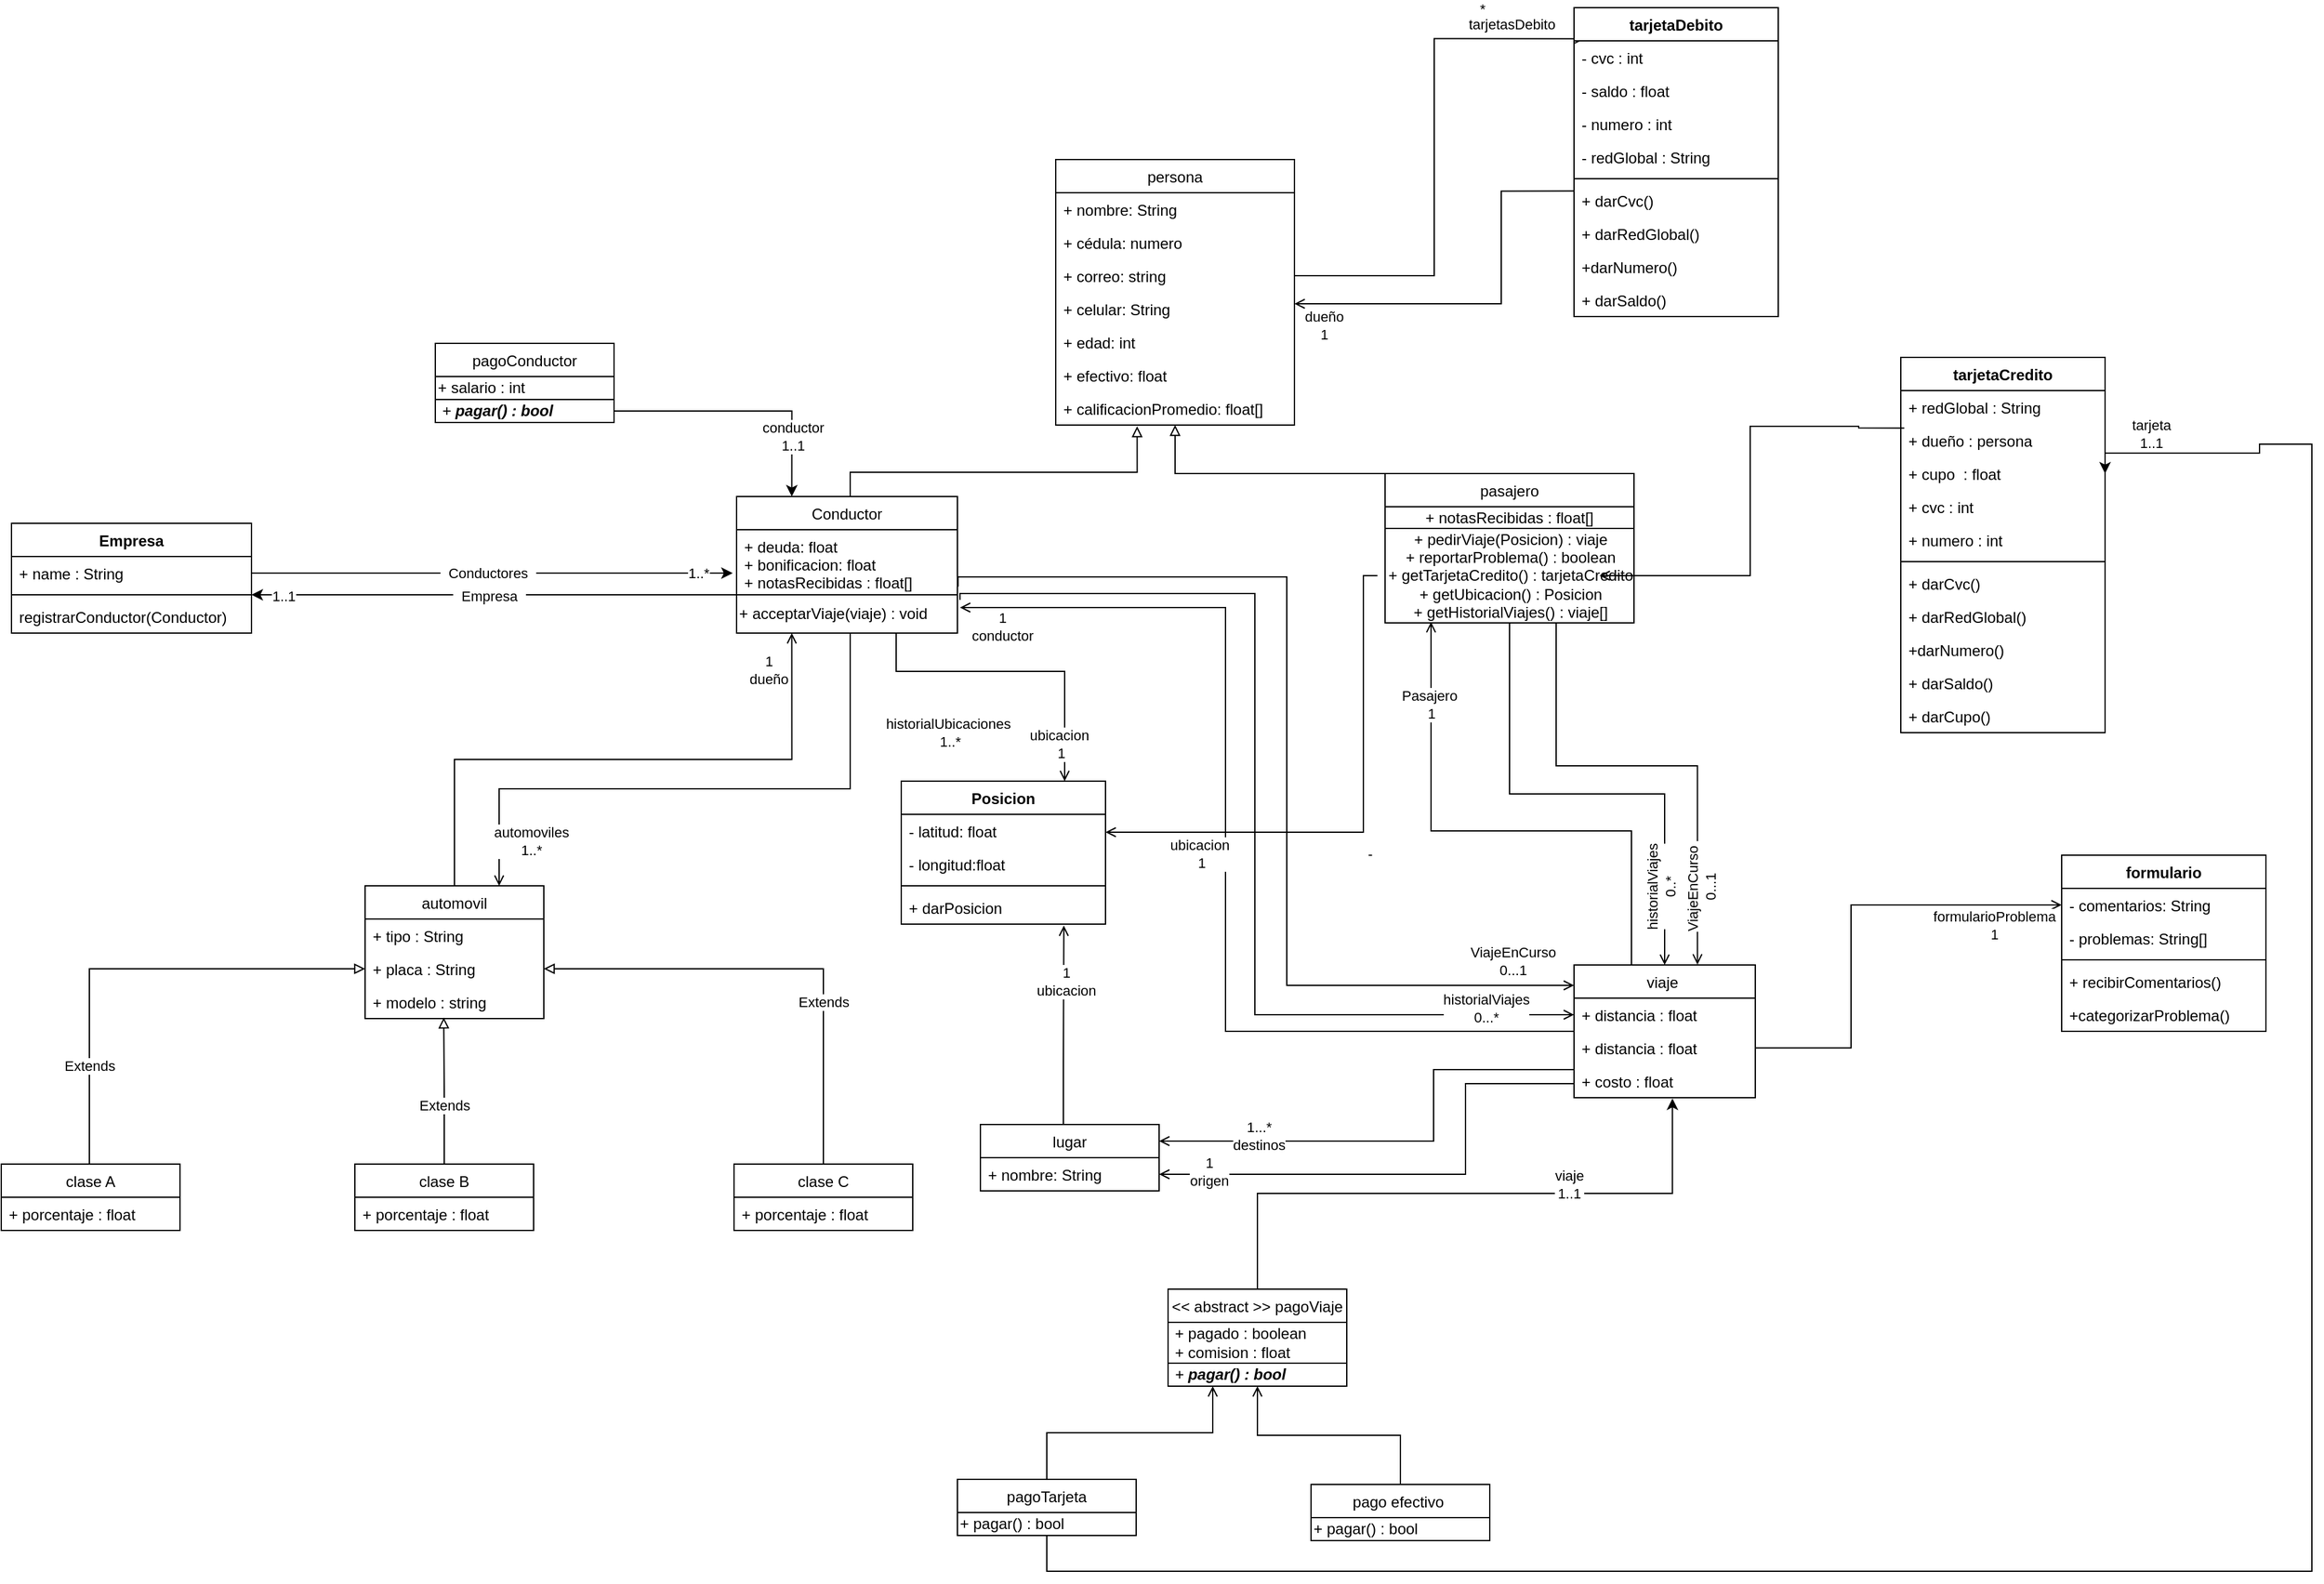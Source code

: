 <mxfile version="16.6.1" type="github">
  <diagram id="6SjnHrmw7U_hnrUAdcLT" name="Page-1">
    <mxGraphModel dx="1632" dy="857" grid="0" gridSize="10" guides="1" tooltips="1" connect="1" arrows="1" fold="1" page="0" pageScale="1" pageWidth="827" pageHeight="1169" math="0" shadow="0">
      <root>
        <mxCell id="0" />
        <mxCell id="1" parent="0" />
        <mxCell id="GQpwaOu7h-6CQK4Oy5rI-45" style="edgeStyle=orthogonalEdgeStyle;rounded=0;orthogonalLoop=1;jettySize=auto;html=1;endArrow=open;endFill=0;" parent="1" source="xFhhPgqsHEsZ-JBTRw54-7" edge="1">
          <mxGeometry relative="1" as="geometry">
            <mxPoint x="40" y="465" as="targetPoint" />
            <Array as="points">
              <mxPoint x="248" y="797" />
              <mxPoint x="248" y="465" />
              <mxPoint x="40" y="465" />
            </Array>
          </mxGeometry>
        </mxCell>
        <mxCell id="GQpwaOu7h-6CQK4Oy5rI-46" value="1&lt;br&gt;conductor&lt;br&gt;" style="edgeLabel;html=1;align=center;verticalAlign=middle;resizable=0;points=[];" parent="GQpwaOu7h-6CQK4Oy5rI-45" vertex="1" connectable="0">
          <mxGeometry x="0.955" y="-1" relative="1" as="geometry">
            <mxPoint x="14" y="16" as="offset" />
          </mxGeometry>
        </mxCell>
        <mxCell id="GQpwaOu7h-6CQK4Oy5rI-48" style="edgeStyle=orthogonalEdgeStyle;rounded=0;orthogonalLoop=1;jettySize=auto;html=1;endArrow=open;endFill=0;entryX=0.186;entryY=0.991;entryDx=0;entryDy=0;entryPerimeter=0;" parent="1" source="xFhhPgqsHEsZ-JBTRw54-7" target="p-8QRYcvky3vpSZ8gG1q-3" edge="1">
          <mxGeometry relative="1" as="geometry">
            <Array as="points">
              <mxPoint x="566" y="640" />
              <mxPoint x="409" y="640" />
              <mxPoint x="409" y="476" />
            </Array>
            <mxPoint x="411" y="470" as="targetPoint" />
          </mxGeometry>
        </mxCell>
        <mxCell id="GQpwaOu7h-6CQK4Oy5rI-53" value="Pasajero&amp;nbsp;&lt;br&gt;1" style="edgeLabel;html=1;align=center;verticalAlign=middle;resizable=0;points=[];" parent="GQpwaOu7h-6CQK4Oy5rI-48" vertex="1" connectable="0">
          <mxGeometry x="0.84" y="2" relative="1" as="geometry">
            <mxPoint x="2" y="31" as="offset" />
          </mxGeometry>
        </mxCell>
        <mxCell id="xFhhPgqsHEsZ-JBTRw54-7" value="viaje " style="swimlane;fontStyle=0;childLayout=stackLayout;horizontal=1;startSize=26;fillColor=none;horizontalStack=0;resizeParent=1;resizeParentMax=0;resizeLast=0;collapsible=1;marginBottom=0;" parent="1" vertex="1">
          <mxGeometry x="521" y="745" width="142" height="104" as="geometry" />
        </mxCell>
        <mxCell id="GQpwaOu7h-6CQK4Oy5rI-38" value="+ distancia : float" style="text;strokeColor=none;fillColor=none;align=left;verticalAlign=top;spacingLeft=4;spacingRight=4;overflow=hidden;rotatable=0;points=[[0,0.5],[1,0.5]];portConstraint=eastwest;" parent="xFhhPgqsHEsZ-JBTRw54-7" vertex="1">
          <mxGeometry y="26" width="142" height="26" as="geometry" />
        </mxCell>
        <mxCell id="xFhhPgqsHEsZ-JBTRw54-9" value="+ distancia : float" style="text;strokeColor=none;fillColor=none;align=left;verticalAlign=top;spacingLeft=4;spacingRight=4;overflow=hidden;rotatable=0;points=[[0,0.5],[1,0.5]];portConstraint=eastwest;" parent="xFhhPgqsHEsZ-JBTRw54-7" vertex="1">
          <mxGeometry y="52" width="142" height="26" as="geometry" />
        </mxCell>
        <mxCell id="xFhhPgqsHEsZ-JBTRw54-8" value="+ costo : float&#xa;" style="text;strokeColor=none;fillColor=none;align=left;verticalAlign=top;spacingLeft=4;spacingRight=4;overflow=hidden;rotatable=0;points=[[0,0.5],[1,0.5]];portConstraint=eastwest;" parent="xFhhPgqsHEsZ-JBTRw54-7" vertex="1">
          <mxGeometry y="78" width="142" height="26" as="geometry" />
        </mxCell>
        <mxCell id="NSK0_wLwRa2PUr08ak1v-1" value="persona" style="swimlane;fontStyle=0;childLayout=stackLayout;horizontal=1;startSize=26;fillColor=none;horizontalStack=0;resizeParent=1;resizeParentMax=0;resizeLast=0;collapsible=1;marginBottom=0;" parent="1" vertex="1">
          <mxGeometry x="115" y="114" width="187" height="208" as="geometry">
            <mxRectangle x="44" y="116" width="77" height="26" as="alternateBounds" />
          </mxGeometry>
        </mxCell>
        <mxCell id="NSK0_wLwRa2PUr08ak1v-2" value="+ nombre: String" style="text;strokeColor=none;fillColor=none;align=left;verticalAlign=top;spacingLeft=4;spacingRight=4;overflow=hidden;rotatable=0;points=[[0,0.5],[1,0.5]];portConstraint=eastwest;" parent="NSK0_wLwRa2PUr08ak1v-1" vertex="1">
          <mxGeometry y="26" width="187" height="26" as="geometry" />
        </mxCell>
        <mxCell id="NSK0_wLwRa2PUr08ak1v-3" value="+ cédula: numero" style="text;strokeColor=none;fillColor=none;align=left;verticalAlign=top;spacingLeft=4;spacingRight=4;overflow=hidden;rotatable=0;points=[[0,0.5],[1,0.5]];portConstraint=eastwest;" parent="NSK0_wLwRa2PUr08ak1v-1" vertex="1">
          <mxGeometry y="52" width="187" height="26" as="geometry" />
        </mxCell>
        <mxCell id="NSK0_wLwRa2PUr08ak1v-4" value="+ correo: string" style="text;strokeColor=none;fillColor=none;align=left;verticalAlign=top;spacingLeft=4;spacingRight=4;overflow=hidden;rotatable=0;points=[[0,0.5],[1,0.5]];portConstraint=eastwest;" parent="NSK0_wLwRa2PUr08ak1v-1" vertex="1">
          <mxGeometry y="78" width="187" height="26" as="geometry" />
        </mxCell>
        <mxCell id="NSK0_wLwRa2PUr08ak1v-6" value="+ celular: String&#xa;" style="text;strokeColor=none;fillColor=none;align=left;verticalAlign=top;spacingLeft=4;spacingRight=4;overflow=hidden;rotatable=0;points=[[0,0.5],[1,0.5]];portConstraint=eastwest;" parent="NSK0_wLwRa2PUr08ak1v-1" vertex="1">
          <mxGeometry y="104" width="187" height="26" as="geometry" />
        </mxCell>
        <mxCell id="NSK0_wLwRa2PUr08ak1v-8" value="+ edad: int" style="text;strokeColor=none;fillColor=none;align=left;verticalAlign=top;spacingLeft=4;spacingRight=4;overflow=hidden;rotatable=0;points=[[0,0.5],[1,0.5]];portConstraint=eastwest;" parent="NSK0_wLwRa2PUr08ak1v-1" vertex="1">
          <mxGeometry y="130" width="187" height="26" as="geometry" />
        </mxCell>
        <mxCell id="8bKeLV1RBKHs6_vVbSdt-47" value="+ efectivo: float" style="text;strokeColor=none;fillColor=none;align=left;verticalAlign=top;spacingLeft=4;spacingRight=4;overflow=hidden;rotatable=0;points=[[0,0.5],[1,0.5]];portConstraint=eastwest;" parent="NSK0_wLwRa2PUr08ak1v-1" vertex="1">
          <mxGeometry y="156" width="187" height="26" as="geometry" />
        </mxCell>
        <mxCell id="NSK0_wLwRa2PUr08ak1v-7" value="+ calificacionPromedio: float[]" style="text;strokeColor=none;fillColor=none;align=left;verticalAlign=top;spacingLeft=4;spacingRight=4;overflow=hidden;rotatable=0;points=[[0,0.5],[1,0.5]];portConstraint=eastwest;" parent="NSK0_wLwRa2PUr08ak1v-1" vertex="1">
          <mxGeometry y="182" width="187" height="26" as="geometry" />
        </mxCell>
        <mxCell id="8bKeLV1RBKHs6_vVbSdt-36" style="edgeStyle=orthogonalEdgeStyle;rounded=0;orthogonalLoop=1;jettySize=auto;html=1;exitX=0.5;exitY=0;exitDx=0;exitDy=0;endArrow=block;endFill=0;strokeWidth=1;" parent="1" source="xFhhPgqsHEsZ-JBTRw54-11" target="NSK0_wLwRa2PUr08ak1v-7" edge="1">
          <mxGeometry relative="1" as="geometry">
            <Array as="points">
              <mxPoint x="487" y="360" />
              <mxPoint x="209" y="360" />
            </Array>
          </mxGeometry>
        </mxCell>
        <mxCell id="GQpwaOu7h-6CQK4Oy5rI-39" style="edgeStyle=orthogonalEdgeStyle;rounded=0;orthogonalLoop=1;jettySize=auto;html=1;exitX=0.5;exitY=1;exitDx=0;exitDy=0;endArrow=open;endFill=0;" parent="1" source="xFhhPgqsHEsZ-JBTRw54-11" target="xFhhPgqsHEsZ-JBTRw54-7" edge="1">
          <mxGeometry relative="1" as="geometry" />
        </mxCell>
        <mxCell id="GQpwaOu7h-6CQK4Oy5rI-50" value="historialViajes&lt;br&gt;0..*" style="edgeLabel;html=1;align=center;verticalAlign=middle;resizable=0;points=[];rotation=-90;" parent="GQpwaOu7h-6CQK4Oy5rI-39" vertex="1" connectable="0">
          <mxGeometry x="0.763" y="3" relative="1" as="geometry">
            <mxPoint x="-6" y="-15" as="offset" />
          </mxGeometry>
        </mxCell>
        <mxCell id="GQpwaOu7h-6CQK4Oy5rI-47" style="edgeStyle=orthogonalEdgeStyle;rounded=0;orthogonalLoop=1;jettySize=auto;html=1;entryX=0.681;entryY=-0.003;entryDx=0;entryDy=0;entryPerimeter=0;endArrow=open;endFill=0;" parent="1" source="xFhhPgqsHEsZ-JBTRw54-11" target="xFhhPgqsHEsZ-JBTRw54-7" edge="1">
          <mxGeometry relative="1" as="geometry">
            <Array as="points">
              <mxPoint x="507" y="589" />
              <mxPoint x="618" y="589" />
            </Array>
          </mxGeometry>
        </mxCell>
        <mxCell id="GQpwaOu7h-6CQK4Oy5rI-51" value="ViajeEnCurso&amp;nbsp;&lt;br&gt;0...1&lt;br&gt;" style="edgeLabel;html=1;align=center;verticalAlign=middle;resizable=0;points=[];rotation=-90;" parent="GQpwaOu7h-6CQK4Oy5rI-47" vertex="1" connectable="0">
          <mxGeometry x="0.718" y="1" relative="1" as="geometry">
            <mxPoint x="2" y="-7" as="offset" />
          </mxGeometry>
        </mxCell>
        <mxCell id="GQpwaOu7h-6CQK4Oy5rI-65" value="-" style="edgeStyle=orthogonalEdgeStyle;rounded=0;orthogonalLoop=1;jettySize=auto;html=1;endArrow=open;endFill=0;exitX=0;exitY=0.5;exitDx=0;exitDy=0;" parent="1" edge="1" target="yRJhLz_1n7eGuecbgBKT-6">
          <mxGeometry x="0.024" y="18" relative="1" as="geometry">
            <mxPoint x="367" y="440" as="sourcePoint" />
            <mxPoint x="156" y="641.0" as="targetPoint" />
            <Array as="points">
              <mxPoint x="356" y="440" />
              <mxPoint x="356" y="641" />
            </Array>
            <mxPoint x="5" y="-1" as="offset" />
          </mxGeometry>
        </mxCell>
        <mxCell id="GQpwaOu7h-6CQK4Oy5rI-66" value="ubicacion&amp;nbsp;&lt;br&gt;1" style="edgeLabel;html=1;align=center;verticalAlign=middle;resizable=0;points=[];" parent="GQpwaOu7h-6CQK4Oy5rI-65" vertex="1" connectable="0">
          <mxGeometry x="0.863" y="1" relative="1" as="geometry">
            <mxPoint x="46" y="16" as="offset" />
          </mxGeometry>
        </mxCell>
        <mxCell id="xFhhPgqsHEsZ-JBTRw54-11" value="pasajero" style="swimlane;fontStyle=0;childLayout=stackLayout;horizontal=1;startSize=26;fillColor=none;horizontalStack=0;resizeParent=1;resizeParentMax=0;resizeLast=0;collapsible=1;marginBottom=0;" parent="1" vertex="1">
          <mxGeometry x="373" y="360" width="195" height="117" as="geometry" />
        </mxCell>
        <mxCell id="p-8QRYcvky3vpSZ8gG1q-4" value="+ notasRecibidas : float[]" style="text;html=1;strokeColor=default;fillColor=none;align=center;verticalAlign=middle;whiteSpace=wrap;rounded=0;" vertex="1" parent="xFhhPgqsHEsZ-JBTRw54-11">
          <mxGeometry y="26" width="195" height="17" as="geometry" />
        </mxCell>
        <mxCell id="p-8QRYcvky3vpSZ8gG1q-3" value="+ pedirViaje(Posicion) : viaje&lt;br&gt;&lt;span style=&quot;font-family: &amp;#34;helvetica&amp;#34; ; font-size: 12px ; font-style: normal ; font-weight: 400&quot;&gt;+ reportarProblema() : boolean&lt;br&gt;+ getTarjetaCredito() : tarjetaCredito&lt;br&gt;+ getUbicacion() : Posicion&lt;br&gt;+ getHistorialViajes() : viaje[]&lt;br&gt;&lt;/span&gt;" style="text;html=1;align=center;verticalAlign=middle;resizable=0;points=[];autosize=1;strokeColor=none;fillColor=none;" vertex="1" parent="xFhhPgqsHEsZ-JBTRw54-11">
          <mxGeometry y="43" width="195" height="74" as="geometry" />
        </mxCell>
        <mxCell id="8bKeLV1RBKHs6_vVbSdt-26" style="edgeStyle=orthogonalEdgeStyle;rounded=0;orthogonalLoop=1;jettySize=auto;html=1;endArrow=open;endFill=0;" parent="1" edge="1">
          <mxGeometry relative="1" as="geometry">
            <mxPoint x="541" y="440" as="targetPoint" />
            <Array as="points">
              <mxPoint x="744" y="324" />
              <mxPoint x="744" y="323" />
              <mxPoint x="659" y="323" />
              <mxPoint x="659" y="440" />
            </Array>
            <mxPoint x="779.72" y="324.328" as="sourcePoint" />
          </mxGeometry>
        </mxCell>
        <mxCell id="8bKeLV1RBKHs6_vVbSdt-35" style="edgeStyle=orthogonalEdgeStyle;rounded=0;orthogonalLoop=1;jettySize=auto;html=1;exitX=0.5;exitY=0;exitDx=0;exitDy=0;entryX=0.341;entryY=1.038;entryDx=0;entryDy=0;entryPerimeter=0;endArrow=block;endFill=0;strokeWidth=1;" parent="1" source="NSK0_wLwRa2PUr08ak1v-19" target="NSK0_wLwRa2PUr08ak1v-7" edge="1">
          <mxGeometry relative="1" as="geometry">
            <Array as="points">
              <mxPoint x="-46" y="359" />
              <mxPoint x="179" y="359" />
            </Array>
          </mxGeometry>
        </mxCell>
        <mxCell id="GQpwaOu7h-6CQK4Oy5rI-42" style="edgeStyle=orthogonalEdgeStyle;rounded=0;orthogonalLoop=1;jettySize=auto;html=1;endArrow=open;endFill=0;exitX=1.003;exitY=0.875;exitDx=0;exitDy=0;exitPerimeter=0;" parent="1" source="k5XxRQNL9i_wTMCsPTD--12" target="xFhhPgqsHEsZ-JBTRw54-7" edge="1">
          <mxGeometry relative="1" as="geometry">
            <mxPoint x="27" y="441.38" as="sourcePoint" />
            <mxPoint x="506.012" y="760.996" as="targetPoint" />
            <Array as="points">
              <mxPoint x="296" y="441" />
              <mxPoint x="296" y="761" />
            </Array>
          </mxGeometry>
        </mxCell>
        <mxCell id="GQpwaOu7h-6CQK4Oy5rI-43" value="ViajeEnCurso&lt;br&gt;0...1" style="edgeLabel;html=1;align=center;verticalAlign=middle;resizable=0;points=[];" parent="GQpwaOu7h-6CQK4Oy5rI-42" vertex="1" connectable="0">
          <mxGeometry x="0.799" y="3" relative="1" as="geometry">
            <mxPoint x="33" y="-16" as="offset" />
          </mxGeometry>
        </mxCell>
        <mxCell id="GQpwaOu7h-6CQK4Oy5rI-55" style="edgeStyle=orthogonalEdgeStyle;rounded=0;orthogonalLoop=1;jettySize=auto;html=1;entryX=0.75;entryY=0;entryDx=0;entryDy=0;endArrow=open;endFill=0;" parent="1" source="NSK0_wLwRa2PUr08ak1v-19" target="8bKeLV1RBKHs6_vVbSdt-11" edge="1">
          <mxGeometry relative="1" as="geometry">
            <Array as="points">
              <mxPoint x="-46" y="607" />
              <mxPoint x="-321" y="607" />
            </Array>
          </mxGeometry>
        </mxCell>
        <mxCell id="GQpwaOu7h-6CQK4Oy5rI-56" value="automoviles&lt;br&gt;1..*" style="edgeLabel;html=1;align=center;verticalAlign=middle;resizable=0;points=[];" parent="GQpwaOu7h-6CQK4Oy5rI-55" vertex="1" connectable="0">
          <mxGeometry x="0.805" y="2" relative="1" as="geometry">
            <mxPoint x="23" y="11" as="offset" />
          </mxGeometry>
        </mxCell>
        <mxCell id="GQpwaOu7h-6CQK4Oy5rI-61" style="edgeStyle=orthogonalEdgeStyle;rounded=0;orthogonalLoop=1;jettySize=auto;html=1;endArrow=open;endFill=0;" parent="1" source="NSK0_wLwRa2PUr08ak1v-19" target="yRJhLz_1n7eGuecbgBKT-5" edge="1">
          <mxGeometry relative="1" as="geometry">
            <Array as="points">
              <mxPoint x="-10" y="515" />
              <mxPoint x="122" y="515" />
            </Array>
            <mxPoint x="122" y="599" as="targetPoint" />
          </mxGeometry>
        </mxCell>
        <mxCell id="GQpwaOu7h-6CQK4Oy5rI-62" value="ubicacion&amp;nbsp;&lt;br&gt;1" style="edgeLabel;html=1;align=center;verticalAlign=middle;resizable=0;points=[];" parent="GQpwaOu7h-6CQK4Oy5rI-61" vertex="1" connectable="0">
          <mxGeometry x="0.85" relative="1" as="geometry">
            <mxPoint x="-3" y="-11" as="offset" />
          </mxGeometry>
        </mxCell>
        <mxCell id="NSK0_wLwRa2PUr08ak1v-19" value="Conductor" style="swimlane;fontStyle=0;childLayout=stackLayout;horizontal=1;startSize=26;fillColor=none;horizontalStack=0;resizeParent=1;resizeParentMax=0;resizeLast=0;collapsible=1;marginBottom=0;" parent="1" vertex="1">
          <mxGeometry x="-135" y="378" width="173" height="107" as="geometry" />
        </mxCell>
        <mxCell id="k5XxRQNL9i_wTMCsPTD--12" value="+ deuda: float&#xa;+ bonificacion: float&#xa;+ notasRecibidas : float[]" style="text;strokeColor=none;fillColor=none;align=left;verticalAlign=top;spacingLeft=4;spacingRight=4;overflow=hidden;rotatable=0;points=[[0,0.5],[1,0.5]];portConstraint=eastwest;" parent="NSK0_wLwRa2PUr08ak1v-19" vertex="1">
          <mxGeometry y="26" width="173" height="51" as="geometry" />
        </mxCell>
        <mxCell id="p-8QRYcvky3vpSZ8gG1q-1" value="+ acceptarViaje(viaje) : void&lt;br&gt;" style="text;html=1;strokeColor=default;fillColor=none;align=left;verticalAlign=middle;whiteSpace=wrap;rounded=0;" vertex="1" parent="NSK0_wLwRa2PUr08ak1v-19">
          <mxGeometry y="77" width="173" height="30" as="geometry" />
        </mxCell>
        <mxCell id="GQpwaOu7h-6CQK4Oy5rI-63" style="edgeStyle=orthogonalEdgeStyle;rounded=0;orthogonalLoop=1;jettySize=auto;html=1;endArrow=open;endFill=0;entryX=0.796;entryY=1.044;entryDx=0;entryDy=0;entryPerimeter=0;" parent="1" source="_v_6MPIKIYaDayUwwzO5-1" target="yRJhLz_1n7eGuecbgBKT-8" edge="1">
          <mxGeometry relative="1" as="geometry">
            <Array as="points">
              <mxPoint x="121" y="822" />
              <mxPoint x="121" y="822" />
            </Array>
            <mxPoint x="136" y="760" as="targetPoint" />
          </mxGeometry>
        </mxCell>
        <mxCell id="GQpwaOu7h-6CQK4Oy5rI-64" value="1&lt;br&gt;ubicacion" style="edgeLabel;html=1;align=center;verticalAlign=middle;resizable=0;points=[];" parent="GQpwaOu7h-6CQK4Oy5rI-63" vertex="1" connectable="0">
          <mxGeometry x="0.81" y="2" relative="1" as="geometry">
            <mxPoint x="3" y="29" as="offset" />
          </mxGeometry>
        </mxCell>
        <mxCell id="_v_6MPIKIYaDayUwwzO5-1" value="lugar" style="swimlane;fontStyle=0;childLayout=stackLayout;horizontal=1;startSize=26;fillColor=none;horizontalStack=0;resizeParent=1;resizeParentMax=0;resizeLast=0;collapsible=1;marginBottom=0;" parent="1" vertex="1">
          <mxGeometry x="56" y="870" width="140" height="52" as="geometry" />
        </mxCell>
        <mxCell id="_v_6MPIKIYaDayUwwzO5-4" value="+ nombre: String" style="text;strokeColor=none;fillColor=none;align=left;verticalAlign=top;spacingLeft=4;spacingRight=4;overflow=hidden;rotatable=0;points=[[0,0.5],[1,0.5]];portConstraint=eastwest;" parent="_v_6MPIKIYaDayUwwzO5-1" vertex="1">
          <mxGeometry y="26" width="140" height="26" as="geometry" />
        </mxCell>
        <mxCell id="mi6PXNNQGqWqxz6OcjHv-20" style="edgeStyle=orthogonalEdgeStyle;rounded=0;orthogonalLoop=1;jettySize=auto;html=1;exitX=0.5;exitY=0;exitDx=0;exitDy=0;entryX=0.543;entryY=1.023;entryDx=0;entryDy=0;entryPerimeter=0;" parent="1" source="_v_6MPIKIYaDayUwwzO5-7" target="xFhhPgqsHEsZ-JBTRw54-8" edge="1">
          <mxGeometry relative="1" as="geometry" />
        </mxCell>
        <mxCell id="_v_6MPIKIYaDayUwwzO5-7" value="&lt;&lt; abstract &gt;&gt; pagoViaje" style="swimlane;fontStyle=0;childLayout=stackLayout;horizontal=1;startSize=26;fillColor=none;horizontalStack=0;resizeParent=1;resizeParentMax=0;resizeLast=0;collapsible=1;marginBottom=0;" parent="1" vertex="1">
          <mxGeometry x="203" y="999" width="140" height="76" as="geometry" />
        </mxCell>
        <mxCell id="mi6PXNNQGqWqxz6OcjHv-22" value="&amp;nbsp;+ pagado : boolean&lt;br&gt;&amp;nbsp;+ comision : float" style="text;html=1;align=left;verticalAlign=middle;resizable=0;points=[];autosize=1;strokeColor=none;fillColor=none;" parent="_v_6MPIKIYaDayUwwzO5-7" vertex="1">
          <mxGeometry y="26" width="140" height="32" as="geometry" />
        </mxCell>
        <mxCell id="mi6PXNNQGqWqxz6OcjHv-26" value="&lt;i&gt;&amp;nbsp;+ &lt;b&gt;&lt;i&gt;pagar() : bool&lt;br&gt;&lt;/i&gt;&lt;/b&gt;&lt;/i&gt;" style="text;html=1;align=left;verticalAlign=middle;resizable=0;points=[];autosize=1;strokeColor=default;fillColor=none;" parent="_v_6MPIKIYaDayUwwzO5-7" vertex="1">
          <mxGeometry y="58" width="140" height="18" as="geometry" />
        </mxCell>
        <mxCell id="8bKeLV1RBKHs6_vVbSdt-38" style="edgeStyle=orthogonalEdgeStyle;rounded=0;orthogonalLoop=1;jettySize=auto;html=1;exitX=0.5;exitY=0;exitDx=0;exitDy=0;entryX=0.25;entryY=1;entryDx=0;entryDy=0;endArrow=open;endFill=0;strokeWidth=1;" parent="1" source="8bKeLV1RBKHs6_vVbSdt-11" target="NSK0_wLwRa2PUr08ak1v-19" edge="1">
          <mxGeometry relative="1" as="geometry" />
        </mxCell>
        <mxCell id="GQpwaOu7h-6CQK4Oy5rI-54" value="1&lt;br&gt;dueño" style="edgeLabel;html=1;align=center;verticalAlign=middle;resizable=0;points=[];" parent="8bKeLV1RBKHs6_vVbSdt-38" vertex="1" connectable="0">
          <mxGeometry x="0.849" y="2" relative="1" as="geometry">
            <mxPoint x="-17" y="-6" as="offset" />
          </mxGeometry>
        </mxCell>
        <mxCell id="8bKeLV1RBKHs6_vVbSdt-11" value="automovil" style="swimlane;fontStyle=0;childLayout=stackLayout;horizontal=1;startSize=26;fillColor=none;horizontalStack=0;resizeParent=1;resizeParentMax=0;resizeLast=0;collapsible=1;marginBottom=0;" parent="1" vertex="1">
          <mxGeometry x="-426" y="683" width="140" height="104" as="geometry" />
        </mxCell>
        <mxCell id="8bKeLV1RBKHs6_vVbSdt-12" value="+ tipo : String" style="text;strokeColor=none;fillColor=none;align=left;verticalAlign=top;spacingLeft=4;spacingRight=4;overflow=hidden;rotatable=0;points=[[0,0.5],[1,0.5]];portConstraint=eastwest;" parent="8bKeLV1RBKHs6_vVbSdt-11" vertex="1">
          <mxGeometry y="26" width="140" height="26" as="geometry" />
        </mxCell>
        <mxCell id="8bKeLV1RBKHs6_vVbSdt-13" value="+ placa : String" style="text;strokeColor=none;fillColor=none;align=left;verticalAlign=top;spacingLeft=4;spacingRight=4;overflow=hidden;rotatable=0;points=[[0,0.5],[1,0.5]];portConstraint=eastwest;" parent="8bKeLV1RBKHs6_vVbSdt-11" vertex="1">
          <mxGeometry y="52" width="140" height="26" as="geometry" />
        </mxCell>
        <mxCell id="8bKeLV1RBKHs6_vVbSdt-14" value="+ modelo : string " style="text;strokeColor=none;fillColor=none;align=left;verticalAlign=top;spacingLeft=4;spacingRight=4;overflow=hidden;rotatable=0;points=[[0,0.5],[1,0.5]];portConstraint=eastwest;" parent="8bKeLV1RBKHs6_vVbSdt-11" vertex="1">
          <mxGeometry y="78" width="140" height="26" as="geometry" />
        </mxCell>
        <mxCell id="8bKeLV1RBKHs6_vVbSdt-32" style="edgeStyle=orthogonalEdgeStyle;rounded=0;orthogonalLoop=1;jettySize=auto;html=1;exitX=0.5;exitY=0;exitDx=0;exitDy=0;entryX=0;entryY=0.5;entryDx=0;entryDy=0;endArrow=block;endFill=0;strokeWidth=1;" parent="1" source="8bKeLV1RBKHs6_vVbSdt-15" target="8bKeLV1RBKHs6_vVbSdt-13" edge="1">
          <mxGeometry relative="1" as="geometry">
            <Array as="points">
              <mxPoint x="-642" y="748" />
            </Array>
          </mxGeometry>
        </mxCell>
        <mxCell id="8bKeLV1RBKHs6_vVbSdt-41" value="Extends" style="edgeLabel;html=1;align=center;verticalAlign=middle;resizable=0;points=[];" parent="8bKeLV1RBKHs6_vVbSdt-32" vertex="1" connectable="0">
          <mxGeometry x="-0.597" y="1" relative="1" as="geometry">
            <mxPoint x="1" y="-4" as="offset" />
          </mxGeometry>
        </mxCell>
        <mxCell id="8bKeLV1RBKHs6_vVbSdt-15" value="clase A" style="swimlane;fontStyle=0;childLayout=stackLayout;horizontal=1;startSize=26;fillColor=none;horizontalStack=0;resizeParent=1;resizeParentMax=0;resizeLast=0;collapsible=1;marginBottom=0;" parent="1" vertex="1">
          <mxGeometry x="-711" y="901" width="140" height="52" as="geometry" />
        </mxCell>
        <mxCell id="8bKeLV1RBKHs6_vVbSdt-33" value="+ porcentaje : float" style="text;strokeColor=none;fillColor=none;align=left;verticalAlign=top;spacingLeft=4;spacingRight=4;overflow=hidden;rotatable=0;points=[[0,0.5],[1,0.5]];portConstraint=eastwest;" parent="8bKeLV1RBKHs6_vVbSdt-15" vertex="1">
          <mxGeometry y="26" width="140" height="26" as="geometry" />
        </mxCell>
        <mxCell id="8bKeLV1RBKHs6_vVbSdt-37" style="edgeStyle=orthogonalEdgeStyle;rounded=0;orthogonalLoop=1;jettySize=auto;html=1;exitX=0.5;exitY=0;exitDx=0;exitDy=0;entryX=0.44;entryY=0.969;entryDx=0;entryDy=0;entryPerimeter=0;endArrow=block;endFill=0;strokeWidth=1;" parent="1" source="8bKeLV1RBKHs6_vVbSdt-17" target="8bKeLV1RBKHs6_vVbSdt-14" edge="1">
          <mxGeometry relative="1" as="geometry" />
        </mxCell>
        <mxCell id="8bKeLV1RBKHs6_vVbSdt-40" value="Extends" style="edgeLabel;html=1;align=center;verticalAlign=middle;resizable=0;points=[];" parent="8bKeLV1RBKHs6_vVbSdt-37" vertex="1" connectable="0">
          <mxGeometry x="-0.199" relative="1" as="geometry">
            <mxPoint as="offset" />
          </mxGeometry>
        </mxCell>
        <mxCell id="8bKeLV1RBKHs6_vVbSdt-17" value="clase B" style="swimlane;fontStyle=0;childLayout=stackLayout;horizontal=1;startSize=26;fillColor=none;horizontalStack=0;resizeParent=1;resizeParentMax=0;resizeLast=0;collapsible=1;marginBottom=0;" parent="1" vertex="1">
          <mxGeometry x="-434" y="901" width="140" height="52" as="geometry" />
        </mxCell>
        <mxCell id="8bKeLV1RBKHs6_vVbSdt-18" value="+ porcentaje : float" style="text;strokeColor=none;fillColor=none;align=left;verticalAlign=top;spacingLeft=4;spacingRight=4;overflow=hidden;rotatable=0;points=[[0,0.5],[1,0.5]];portConstraint=eastwest;" parent="8bKeLV1RBKHs6_vVbSdt-17" vertex="1">
          <mxGeometry y="26" width="140" height="26" as="geometry" />
        </mxCell>
        <mxCell id="8bKeLV1RBKHs6_vVbSdt-31" style="edgeStyle=orthogonalEdgeStyle;rounded=0;orthogonalLoop=1;jettySize=auto;html=1;exitX=0.5;exitY=0;exitDx=0;exitDy=0;entryX=1;entryY=0.5;entryDx=0;entryDy=0;endArrow=block;endFill=0;strokeWidth=1;" parent="1" source="8bKeLV1RBKHs6_vVbSdt-19" target="8bKeLV1RBKHs6_vVbSdt-13" edge="1">
          <mxGeometry relative="1" as="geometry" />
        </mxCell>
        <mxCell id="8bKeLV1RBKHs6_vVbSdt-39" value="Extends&lt;br&gt;" style="edgeLabel;html=1;align=center;verticalAlign=middle;resizable=0;points=[];" parent="8bKeLV1RBKHs6_vVbSdt-31" vertex="1" connectable="0">
          <mxGeometry x="-0.087" y="2" relative="1" as="geometry">
            <mxPoint x="17" y="24" as="offset" />
          </mxGeometry>
        </mxCell>
        <mxCell id="8bKeLV1RBKHs6_vVbSdt-19" value="clase C" style="swimlane;fontStyle=0;childLayout=stackLayout;horizontal=1;startSize=26;fillColor=none;horizontalStack=0;resizeParent=1;resizeParentMax=0;resizeLast=0;collapsible=1;marginBottom=0;" parent="1" vertex="1">
          <mxGeometry x="-137" y="901" width="140" height="52" as="geometry" />
        </mxCell>
        <mxCell id="8bKeLV1RBKHs6_vVbSdt-20" value="+ porcentaje : float" style="text;strokeColor=none;fillColor=none;align=left;verticalAlign=top;spacingLeft=4;spacingRight=4;overflow=hidden;rotatable=0;points=[[0,0.5],[1,0.5]];portConstraint=eastwest;" parent="8bKeLV1RBKHs6_vVbSdt-19" vertex="1">
          <mxGeometry y="26" width="140" height="26" as="geometry" />
        </mxCell>
        <mxCell id="8bKeLV1RBKHs6_vVbSdt-42" style="edgeStyle=orthogonalEdgeStyle;rounded=0;orthogonalLoop=1;jettySize=auto;html=1;endArrow=open;endFill=0;strokeWidth=1;" parent="1" edge="1">
          <mxGeometry relative="1" as="geometry">
            <mxPoint x="37.286" y="581" as="targetPoint" />
          </mxGeometry>
        </mxCell>
        <mxCell id="GQpwaOu7h-6CQK4Oy5rI-13" style="edgeStyle=orthogonalEdgeStyle;rounded=0;orthogonalLoop=1;jettySize=auto;html=1;exitX=1;exitY=0.5;exitDx=0;exitDy=0;entryX=0.054;entryY=-0.064;entryDx=0;entryDy=0;endArrow=open;endFill=0;entryPerimeter=0;" parent="1" source="NSK0_wLwRa2PUr08ak1v-4" target="yRJhLz_1n7eGuecbgBKT-12" edge="1">
          <mxGeometry relative="1" as="geometry">
            <mxPoint x="562" y="67" as="targetPoint" />
          </mxGeometry>
        </mxCell>
        <mxCell id="GQpwaOu7h-6CQK4Oy5rI-15" value="tarjetasDebito&lt;br&gt;" style="edgeLabel;html=1;align=center;verticalAlign=middle;resizable=0;points=[];" parent="GQpwaOu7h-6CQK4Oy5rI-13" vertex="1" connectable="0">
          <mxGeometry x="0.545" y="-3" relative="1" as="geometry">
            <mxPoint x="36" y="-15" as="offset" />
          </mxGeometry>
        </mxCell>
        <mxCell id="GQpwaOu7h-6CQK4Oy5rI-16" value="*" style="edgeLabel;html=1;align=center;verticalAlign=middle;resizable=0;points=[];" parent="GQpwaOu7h-6CQK4Oy5rI-13" vertex="1" connectable="0">
          <mxGeometry x="0.872" y="-2" relative="1" as="geometry">
            <mxPoint x="-55" y="-26" as="offset" />
          </mxGeometry>
        </mxCell>
        <mxCell id="GQpwaOu7h-6CQK4Oy5rI-17" style="edgeStyle=orthogonalEdgeStyle;rounded=0;orthogonalLoop=1;jettySize=auto;html=1;exitX=0.002;exitY=0.218;exitDx=0;exitDy=0;endArrow=open;endFill=0;exitPerimeter=0;" parent="1" source="yRJhLz_1n7eGuecbgBKT-18" edge="1">
          <mxGeometry relative="1" as="geometry">
            <mxPoint x="302" y="227" as="targetPoint" />
            <Array as="points">
              <mxPoint x="464" y="139" />
              <mxPoint x="464" y="227" />
            </Array>
            <mxPoint x="563" y="114" as="sourcePoint" />
          </mxGeometry>
        </mxCell>
        <mxCell id="GQpwaOu7h-6CQK4Oy5rI-18" value="dueño&lt;br&gt;1" style="edgeLabel;html=1;align=center;verticalAlign=middle;resizable=0;points=[];" parent="GQpwaOu7h-6CQK4Oy5rI-17" vertex="1" connectable="0">
          <mxGeometry x="0.842" y="2" relative="1" as="geometry">
            <mxPoint x="-1" y="15" as="offset" />
          </mxGeometry>
        </mxCell>
        <mxCell id="GQpwaOu7h-6CQK4Oy5rI-19" style="edgeStyle=orthogonalEdgeStyle;rounded=0;orthogonalLoop=1;jettySize=auto;html=1;endArrow=open;endFill=0;entryX=1;entryY=0.25;entryDx=0;entryDy=0;" parent="1" target="_v_6MPIKIYaDayUwwzO5-1" edge="1">
          <mxGeometry relative="1" as="geometry">
            <mxPoint x="521" y="815" as="sourcePoint" />
            <mxPoint x="217.0" y="876" as="targetPoint" />
            <Array as="points">
              <mxPoint x="521" y="827" />
              <mxPoint x="411" y="827" />
              <mxPoint x="411" y="883" />
            </Array>
          </mxGeometry>
        </mxCell>
        <mxCell id="GQpwaOu7h-6CQK4Oy5rI-25" value="1...*&lt;br&gt;destinos" style="edgeLabel;html=1;align=center;verticalAlign=middle;resizable=0;points=[];" parent="GQpwaOu7h-6CQK4Oy5rI-19" vertex="1" connectable="0">
          <mxGeometry x="0.574" y="-1" relative="1" as="geometry">
            <mxPoint x="-6" y="-3" as="offset" />
          </mxGeometry>
        </mxCell>
        <mxCell id="GQpwaOu7h-6CQK4Oy5rI-20" style="edgeStyle=orthogonalEdgeStyle;rounded=0;orthogonalLoop=1;jettySize=auto;html=1;exitX=0;exitY=0.5;exitDx=0;exitDy=0;endArrow=open;endFill=0;entryX=1;entryY=0.75;entryDx=0;entryDy=0;" parent="1" source="xFhhPgqsHEsZ-JBTRw54-8" target="_v_6MPIKIYaDayUwwzO5-1" edge="1">
          <mxGeometry relative="1" as="geometry">
            <mxPoint x="217.0" y="902" as="targetPoint" />
            <Array as="points">
              <mxPoint x="521" y="838" />
              <mxPoint x="436" y="838" />
              <mxPoint x="436" y="909" />
            </Array>
          </mxGeometry>
        </mxCell>
        <mxCell id="GQpwaOu7h-6CQK4Oy5rI-22" value="&lt;br&gt;" style="edgeLabel;html=1;align=center;verticalAlign=middle;resizable=0;points=[];" parent="GQpwaOu7h-6CQK4Oy5rI-20" vertex="1" connectable="0">
          <mxGeometry x="0.711" y="-1" relative="1" as="geometry">
            <mxPoint x="2" y="-10" as="offset" />
          </mxGeometry>
        </mxCell>
        <mxCell id="GQpwaOu7h-6CQK4Oy5rI-23" value="1&lt;br&gt;origen&lt;br&gt;" style="edgeLabel;html=1;align=center;verticalAlign=middle;resizable=0;points=[];" parent="GQpwaOu7h-6CQK4Oy5rI-20" vertex="1" connectable="0">
          <mxGeometry x="0.801" relative="1" as="geometry">
            <mxPoint x="-1" y="-2" as="offset" />
          </mxGeometry>
        </mxCell>
        <mxCell id="GQpwaOu7h-6CQK4Oy5rI-49" style="edgeStyle=orthogonalEdgeStyle;rounded=0;orthogonalLoop=1;jettySize=auto;html=1;exitX=0.5;exitY=0;exitDx=0;exitDy=0;entryX=0.25;entryY=1;entryDx=0;entryDy=0;endArrow=open;endFill=0;" parent="1" source="u46MpGKwBs1GG7qnwQQI-2" target="_v_6MPIKIYaDayUwwzO5-7" edge="1">
          <mxGeometry relative="1" as="geometry" />
        </mxCell>
        <mxCell id="mi6PXNNQGqWqxz6OcjHv-24" style="edgeStyle=orthogonalEdgeStyle;rounded=0;orthogonalLoop=1;jettySize=auto;html=1;exitX=0.5;exitY=1;exitDx=0;exitDy=0;entryX=1;entryY=0.5;entryDx=0;entryDy=0;" parent="1" source="u46MpGKwBs1GG7qnwQQI-2" target="yRJhLz_1n7eGuecbgBKT-32" edge="1">
          <mxGeometry relative="1" as="geometry">
            <Array as="points">
              <mxPoint x="108" y="1220" />
              <mxPoint x="1099" y="1220" />
              <mxPoint x="1099" y="337" />
              <mxPoint x="1058" y="337" />
              <mxPoint x="1058" y="344" />
              <mxPoint x="937" y="344" />
            </Array>
            <mxPoint x="1019" y="344" as="targetPoint" />
          </mxGeometry>
        </mxCell>
        <mxCell id="u46MpGKwBs1GG7qnwQQI-2" value="pagoTarjeta" style="swimlane;fontStyle=0;childLayout=stackLayout;horizontal=1;startSize=26;fillColor=none;horizontalStack=0;resizeParent=1;resizeParentMax=0;resizeLast=0;collapsible=1;marginBottom=0;" parent="1" vertex="1">
          <mxGeometry x="38" y="1148" width="140" height="44" as="geometry" />
        </mxCell>
        <mxCell id="mi6PXNNQGqWqxz6OcjHv-27" value="+ pagar() : bool" style="text;html=1;align=left;verticalAlign=middle;resizable=0;points=[];autosize=1;strokeColor=none;fillColor=none;" parent="u46MpGKwBs1GG7qnwQQI-2" vertex="1">
          <mxGeometry y="26" width="140" height="18" as="geometry" />
        </mxCell>
        <mxCell id="GQpwaOu7h-6CQK4Oy5rI-67" style="edgeStyle=orthogonalEdgeStyle;rounded=0;orthogonalLoop=1;jettySize=auto;html=1;entryX=0.5;entryY=1;entryDx=0;entryDy=0;endArrow=open;endFill=0;" parent="1" source="u46MpGKwBs1GG7qnwQQI-6" target="_v_6MPIKIYaDayUwwzO5-7" edge="1">
          <mxGeometry relative="1" as="geometry" />
        </mxCell>
        <mxCell id="u46MpGKwBs1GG7qnwQQI-6" value="pago efectivo " style="swimlane;fontStyle=0;childLayout=stackLayout;horizontal=1;startSize=26;fillColor=none;horizontalStack=0;resizeParent=1;resizeParentMax=0;resizeLast=0;collapsible=1;marginBottom=0;" parent="1" vertex="1">
          <mxGeometry x="315" y="1152" width="140" height="44" as="geometry" />
        </mxCell>
        <mxCell id="mi6PXNNQGqWqxz6OcjHv-28" value="+ pagar() : bool" style="text;html=1;align=left;verticalAlign=middle;resizable=0;points=[];autosize=1;strokeColor=none;fillColor=none;" parent="u46MpGKwBs1GG7qnwQQI-6" vertex="1">
          <mxGeometry y="26" width="140" height="18" as="geometry" />
        </mxCell>
        <mxCell id="GQpwaOu7h-6CQK4Oy5rI-37" style="edgeStyle=orthogonalEdgeStyle;rounded=0;orthogonalLoop=1;jettySize=auto;html=1;exitX=1;exitY=0.5;exitDx=0;exitDy=0;endArrow=open;endFill=0;entryX=0;entryY=0.5;entryDx=0;entryDy=0;" parent="1" source="xFhhPgqsHEsZ-JBTRw54-9" edge="1">
          <mxGeometry relative="1" as="geometry">
            <mxPoint x="903" y="698" as="targetPoint" />
            <Array as="points">
              <mxPoint x="738" y="810" />
              <mxPoint x="738" y="698" />
            </Array>
          </mxGeometry>
        </mxCell>
        <mxCell id="GQpwaOu7h-6CQK4Oy5rI-52" value="formularioProblema&lt;br&gt;1&lt;br&gt;" style="edgeLabel;html=1;align=center;verticalAlign=middle;resizable=0;points=[];" parent="GQpwaOu7h-6CQK4Oy5rI-37" vertex="1" connectable="0">
          <mxGeometry x="0.777" y="2" relative="1" as="geometry">
            <mxPoint x="-14" y="18" as="offset" />
          </mxGeometry>
        </mxCell>
        <mxCell id="GQpwaOu7h-6CQK4Oy5rI-40" style="edgeStyle=orthogonalEdgeStyle;rounded=0;orthogonalLoop=1;jettySize=auto;html=1;entryX=0;entryY=0.5;entryDx=0;entryDy=0;endArrow=open;endFill=0;" parent="1" target="GQpwaOu7h-6CQK4Oy5rI-38" edge="1">
          <mxGeometry relative="1" as="geometry">
            <mxPoint x="40" y="459" as="sourcePoint" />
            <Array as="points">
              <mxPoint x="40" y="454" />
              <mxPoint x="271" y="454" />
              <mxPoint x="271" y="784" />
            </Array>
          </mxGeometry>
        </mxCell>
        <mxCell id="GQpwaOu7h-6CQK4Oy5rI-44" value="historialViajes&lt;br&gt;0...*" style="edgeLabel;html=1;align=center;verticalAlign=middle;resizable=0;points=[];" parent="GQpwaOu7h-6CQK4Oy5rI-40" vertex="1" connectable="0">
          <mxGeometry x="0.802" y="-1" relative="1" as="geometry">
            <mxPoint x="12" y="-6" as="offset" />
          </mxGeometry>
        </mxCell>
        <mxCell id="mi6PXNNQGqWqxz6OcjHv-1" style="edgeStyle=orthogonalEdgeStyle;rounded=0;orthogonalLoop=1;jettySize=auto;html=1;exitX=1;exitY=0.5;exitDx=0;exitDy=0;" parent="1" source="mi6PXNNQGqWqxz6OcjHv-11" edge="1">
          <mxGeometry relative="1" as="geometry">
            <mxPoint x="-138" y="438" as="targetPoint" />
            <Array as="points">
              <mxPoint x="-138" y="438" />
            </Array>
          </mxGeometry>
        </mxCell>
        <mxCell id="mi6PXNNQGqWqxz6OcjHv-8" value="&amp;nbsp; Conductores&amp;nbsp;&amp;nbsp;" style="edgeLabel;html=1;align=center;verticalAlign=middle;resizable=0;points=[];" parent="1" vertex="1" connectable="0">
          <mxGeometry x="-362" y="433.004" as="geometry">
            <mxPoint x="32" y="5" as="offset" />
          </mxGeometry>
        </mxCell>
        <mxCell id="mi6PXNNQGqWqxz6OcjHv-9" value="1..*" style="edgeLabel;html=1;align=center;verticalAlign=middle;resizable=0;points=[];" parent="1" vertex="1" connectable="0">
          <mxGeometry x="-197" y="433.004" as="geometry">
            <mxPoint x="32" y="5" as="offset" />
          </mxGeometry>
        </mxCell>
        <mxCell id="mi6PXNNQGqWqxz6OcjHv-10" value="Empresa" style="swimlane;fontStyle=1;align=center;verticalAlign=top;childLayout=stackLayout;horizontal=1;startSize=26;horizontalStack=0;resizeParent=1;resizeParentMax=0;resizeLast=0;collapsible=1;marginBottom=0;" parent="1" vertex="1">
          <mxGeometry x="-703" y="399" width="188" height="86" as="geometry" />
        </mxCell>
        <mxCell id="mi6PXNNQGqWqxz6OcjHv-11" value="+ name : String" style="text;strokeColor=none;fillColor=none;align=left;verticalAlign=top;spacingLeft=4;spacingRight=4;overflow=hidden;rotatable=0;points=[[0,0.5],[1,0.5]];portConstraint=eastwest;" parent="mi6PXNNQGqWqxz6OcjHv-10" vertex="1">
          <mxGeometry y="26" width="188" height="26" as="geometry" />
        </mxCell>
        <mxCell id="mi6PXNNQGqWqxz6OcjHv-12" value="" style="line;strokeWidth=1;fillColor=none;align=left;verticalAlign=middle;spacingTop=-1;spacingLeft=3;spacingRight=3;rotatable=0;labelPosition=right;points=[];portConstraint=eastwest;" parent="mi6PXNNQGqWqxz6OcjHv-10" vertex="1">
          <mxGeometry y="52" width="188" height="8" as="geometry" />
        </mxCell>
        <mxCell id="mi6PXNNQGqWqxz6OcjHv-13" value="registrarConductor(Conductor)" style="text;strokeColor=none;fillColor=none;align=left;verticalAlign=top;spacingLeft=4;spacingRight=4;overflow=hidden;rotatable=0;points=[[0,0.5],[1,0.5]];portConstraint=eastwest;" parent="mi6PXNNQGqWqxz6OcjHv-10" vertex="1">
          <mxGeometry y="60" width="188" height="26" as="geometry" />
        </mxCell>
        <mxCell id="mi6PXNNQGqWqxz6OcjHv-14" style="edgeStyle=orthogonalEdgeStyle;rounded=0;orthogonalLoop=1;jettySize=auto;html=1;" parent="1" target="mi6PXNNQGqWqxz6OcjHv-12" edge="1">
          <mxGeometry relative="1" as="geometry">
            <mxPoint x="-135" y="449" as="sourcePoint" />
            <Array as="points">
              <mxPoint x="-135" y="455" />
            </Array>
          </mxGeometry>
        </mxCell>
        <mxCell id="mi6PXNNQGqWqxz6OcjHv-15" value="&amp;nbsp; Empresa&amp;nbsp;&amp;nbsp;" style="edgeLabel;html=1;align=center;verticalAlign=middle;resizable=0;points=[];" parent="1" vertex="1" connectable="0">
          <mxGeometry x="-361" y="451.004" as="geometry">
            <mxPoint x="32" y="5" as="offset" />
          </mxGeometry>
        </mxCell>
        <mxCell id="mi6PXNNQGqWqxz6OcjHv-16" value="1..1" style="edgeLabel;html=1;align=center;verticalAlign=middle;resizable=0;points=[];" parent="1" vertex="1" connectable="0">
          <mxGeometry x="-522" y="451.004" as="geometry">
            <mxPoint x="32" y="5" as="offset" />
          </mxGeometry>
        </mxCell>
        <mxCell id="mi6PXNNQGqWqxz6OcjHv-21" value="viaje&lt;br&gt;1..1" style="edgeLabel;html=1;align=center;verticalAlign=middle;resizable=0;points=[];" parent="1" vertex="1" connectable="0">
          <mxGeometry x="516.002" y="927" as="geometry">
            <mxPoint x="1" y="-10" as="offset" />
          </mxGeometry>
        </mxCell>
        <mxCell id="mi6PXNNQGqWqxz6OcjHv-25" value="tarjeta&lt;br&gt;1..1" style="edgeLabel;html=1;align=center;verticalAlign=middle;resizable=0;points=[];" parent="1" vertex="1" connectable="0">
          <mxGeometry x="526.002" y="937" as="geometry">
            <mxPoint x="447" y="-608" as="offset" />
          </mxGeometry>
        </mxCell>
        <mxCell id="mi6PXNNQGqWqxz6OcjHv-32" value="pagoConductor" style="swimlane;fontStyle=0;childLayout=stackLayout;horizontal=1;startSize=26;fillColor=none;horizontalStack=0;resizeParent=1;resizeParentMax=0;resizeLast=0;collapsible=1;marginBottom=0;" parent="1" vertex="1">
          <mxGeometry x="-371" y="258" width="140" height="62" as="geometry" />
        </mxCell>
        <mxCell id="mi6PXNNQGqWqxz6OcjHv-33" value="+ salario : int" style="text;html=1;align=left;verticalAlign=middle;resizable=0;points=[];autosize=1;strokeColor=none;fillColor=none;" parent="mi6PXNNQGqWqxz6OcjHv-32" vertex="1">
          <mxGeometry y="26" width="140" height="18" as="geometry" />
        </mxCell>
        <mxCell id="mi6PXNNQGqWqxz6OcjHv-34" value="&lt;i&gt;&amp;nbsp;+ &lt;b&gt;&lt;i&gt;pagar() : bool&lt;/i&gt;&lt;/b&gt;&lt;/i&gt;" style="text;html=1;align=left;verticalAlign=middle;resizable=0;points=[];autosize=1;strokeColor=default;fillColor=none;" parent="mi6PXNNQGqWqxz6OcjHv-32" vertex="1">
          <mxGeometry y="44" width="140" height="18" as="geometry" />
        </mxCell>
        <mxCell id="mi6PXNNQGqWqxz6OcjHv-35" style="edgeStyle=orthogonalEdgeStyle;rounded=0;orthogonalLoop=1;jettySize=auto;html=1;entryX=0.25;entryY=0;entryDx=0;entryDy=0;" parent="1" source="mi6PXNNQGqWqxz6OcjHv-34" target="NSK0_wLwRa2PUr08ak1v-19" edge="1">
          <mxGeometry relative="1" as="geometry" />
        </mxCell>
        <mxCell id="mi6PXNNQGqWqxz6OcjHv-36" value="conductor&lt;br&gt;1..1" style="edgeLabel;html=1;align=center;verticalAlign=middle;resizable=0;points=[];" parent="1" vertex="1" connectable="0">
          <mxGeometry x="122.004" y="512" as="geometry">
            <mxPoint x="-213" y="-181" as="offset" />
          </mxGeometry>
        </mxCell>
        <mxCell id="mi6PXNNQGqWqxz6OcjHv-37" style="edgeStyle=orthogonalEdgeStyle;rounded=0;orthogonalLoop=1;jettySize=auto;html=1;entryX=0.116;entryY=0.026;entryDx=0;entryDy=0;entryPerimeter=0;" parent="1" target="yRJhLz_1n7eGuecbgBKT-5" edge="1">
          <mxGeometry relative="1" as="geometry">
            <mxPoint x="32.24" y="601.028" as="targetPoint" />
          </mxGeometry>
        </mxCell>
        <mxCell id="mi6PXNNQGqWqxz6OcjHv-38" value="historialUbicaciones&amp;nbsp;&lt;br&gt;1..*" style="edgeLabel;html=1;align=center;verticalAlign=middle;resizable=0;points=[];" parent="1" vertex="1" connectable="0">
          <mxGeometry x="32" y="562.997" as="geometry" />
        </mxCell>
        <mxCell id="yRJhLz_1n7eGuecbgBKT-5" value="Posicion" style="swimlane;fontStyle=1;align=center;verticalAlign=top;childLayout=stackLayout;horizontal=1;startSize=26;horizontalStack=0;resizeParent=1;resizeParentMax=0;resizeLast=0;collapsible=1;marginBottom=0;" vertex="1" parent="1">
          <mxGeometry x="-6" y="601" width="160" height="112" as="geometry" />
        </mxCell>
        <mxCell id="yRJhLz_1n7eGuecbgBKT-6" value="- latitud: float" style="text;strokeColor=none;fillColor=none;align=left;verticalAlign=top;spacingLeft=4;spacingRight=4;overflow=hidden;rotatable=0;points=[[0,0.5],[1,0.5]];portConstraint=eastwest;" vertex="1" parent="yRJhLz_1n7eGuecbgBKT-5">
          <mxGeometry y="26" width="160" height="26" as="geometry" />
        </mxCell>
        <mxCell id="yRJhLz_1n7eGuecbgBKT-4" value="- longitud:float" style="text;strokeColor=none;fillColor=none;align=left;verticalAlign=top;spacingLeft=4;spacingRight=4;overflow=hidden;rotatable=0;points=[[0,0.5],[1,0.5]];portConstraint=eastwest;" vertex="1" parent="yRJhLz_1n7eGuecbgBKT-5">
          <mxGeometry y="52" width="160" height="26" as="geometry" />
        </mxCell>
        <mxCell id="yRJhLz_1n7eGuecbgBKT-7" value="" style="line;strokeWidth=1;fillColor=none;align=left;verticalAlign=middle;spacingTop=-1;spacingLeft=3;spacingRight=3;rotatable=0;labelPosition=right;points=[];portConstraint=eastwest;" vertex="1" parent="yRJhLz_1n7eGuecbgBKT-5">
          <mxGeometry y="78" width="160" height="8" as="geometry" />
        </mxCell>
        <mxCell id="yRJhLz_1n7eGuecbgBKT-8" value="+ darPosicion" style="text;strokeColor=none;fillColor=none;align=left;verticalAlign=top;spacingLeft=4;spacingRight=4;overflow=hidden;rotatable=0;points=[[0,0.5],[1,0.5]];portConstraint=eastwest;" vertex="1" parent="yRJhLz_1n7eGuecbgBKT-5">
          <mxGeometry y="86" width="160" height="26" as="geometry" />
        </mxCell>
        <mxCell id="yRJhLz_1n7eGuecbgBKT-15" value="tarjetaDebito" style="swimlane;fontStyle=1;align=center;verticalAlign=top;childLayout=stackLayout;horizontal=1;startSize=26;horizontalStack=0;resizeParent=1;resizeParentMax=0;resizeLast=0;collapsible=1;marginBottom=0;" vertex="1" parent="1">
          <mxGeometry x="521" y="-5" width="160" height="242" as="geometry">
            <mxRectangle x="587" y="194" width="90" height="26" as="alternateBounds" />
          </mxGeometry>
        </mxCell>
        <mxCell id="yRJhLz_1n7eGuecbgBKT-12" value="- cvc : int " style="text;strokeColor=none;fillColor=none;align=left;verticalAlign=top;spacingLeft=4;spacingRight=4;overflow=hidden;rotatable=0;points=[[0,0.5],[1,0.5]];portConstraint=eastwest;" vertex="1" parent="yRJhLz_1n7eGuecbgBKT-15">
          <mxGeometry y="26" width="160" height="26" as="geometry" />
        </mxCell>
        <mxCell id="yRJhLz_1n7eGuecbgBKT-13" value="- saldo : float" style="text;strokeColor=none;fillColor=none;align=left;verticalAlign=top;spacingLeft=4;spacingRight=4;overflow=hidden;rotatable=0;points=[[0,0.5],[1,0.5]];portConstraint=eastwest;" vertex="1" parent="yRJhLz_1n7eGuecbgBKT-15">
          <mxGeometry y="52" width="160" height="26" as="geometry" />
        </mxCell>
        <mxCell id="yRJhLz_1n7eGuecbgBKT-11" value="- numero : int" style="text;strokeColor=none;fillColor=none;align=left;verticalAlign=top;spacingLeft=4;spacingRight=4;overflow=hidden;rotatable=0;points=[[0,0.5],[1,0.5]];portConstraint=eastwest;" vertex="1" parent="yRJhLz_1n7eGuecbgBKT-15">
          <mxGeometry y="78" width="160" height="26" as="geometry" />
        </mxCell>
        <mxCell id="yRJhLz_1n7eGuecbgBKT-14" value="- redGlobal : String" style="text;strokeColor=none;fillColor=none;align=left;verticalAlign=top;spacingLeft=4;spacingRight=4;overflow=hidden;rotatable=0;points=[[0,0.5],[1,0.5]];portConstraint=eastwest;" vertex="1" parent="yRJhLz_1n7eGuecbgBKT-15">
          <mxGeometry y="104" width="160" height="26" as="geometry" />
        </mxCell>
        <mxCell id="yRJhLz_1n7eGuecbgBKT-17" value="" style="line;strokeWidth=1;fillColor=none;align=left;verticalAlign=middle;spacingTop=-1;spacingLeft=3;spacingRight=3;rotatable=0;labelPosition=right;points=[];portConstraint=eastwest;" vertex="1" parent="yRJhLz_1n7eGuecbgBKT-15">
          <mxGeometry y="130" width="160" height="8" as="geometry" />
        </mxCell>
        <mxCell id="yRJhLz_1n7eGuecbgBKT-18" value="+ darCvc()" style="text;strokeColor=none;fillColor=none;align=left;verticalAlign=top;spacingLeft=4;spacingRight=4;overflow=hidden;rotatable=0;points=[[0,0.5],[1,0.5]];portConstraint=eastwest;" vertex="1" parent="yRJhLz_1n7eGuecbgBKT-15">
          <mxGeometry y="138" width="160" height="26" as="geometry" />
        </mxCell>
        <mxCell id="yRJhLz_1n7eGuecbgBKT-20" value="+ darRedGlobal()" style="text;strokeColor=none;fillColor=none;align=left;verticalAlign=top;spacingLeft=4;spacingRight=4;overflow=hidden;rotatable=0;points=[[0,0.5],[1,0.5]];portConstraint=eastwest;" vertex="1" parent="yRJhLz_1n7eGuecbgBKT-15">
          <mxGeometry y="164" width="160" height="26" as="geometry" />
        </mxCell>
        <mxCell id="yRJhLz_1n7eGuecbgBKT-21" value="+darNumero()" style="text;strokeColor=none;fillColor=none;align=left;verticalAlign=top;spacingLeft=4;spacingRight=4;overflow=hidden;rotatable=0;points=[[0,0.5],[1,0.5]];portConstraint=eastwest;" vertex="1" parent="yRJhLz_1n7eGuecbgBKT-15">
          <mxGeometry y="190" width="160" height="26" as="geometry" />
        </mxCell>
        <mxCell id="yRJhLz_1n7eGuecbgBKT-22" value="+ darSaldo()" style="text;strokeColor=none;fillColor=none;align=left;verticalAlign=top;spacingLeft=4;spacingRight=4;overflow=hidden;rotatable=0;points=[[0,0.5],[1,0.5]];portConstraint=eastwest;" vertex="1" parent="yRJhLz_1n7eGuecbgBKT-15">
          <mxGeometry y="216" width="160" height="26" as="geometry" />
        </mxCell>
        <mxCell id="yRJhLz_1n7eGuecbgBKT-23" value="tarjetaCredito" style="swimlane;fontStyle=1;align=center;verticalAlign=top;childLayout=stackLayout;horizontal=1;startSize=26;horizontalStack=0;resizeParent=1;resizeParentMax=0;resizeLast=0;collapsible=1;marginBottom=0;" vertex="1" parent="1">
          <mxGeometry x="777" y="269" width="160" height="294" as="geometry" />
        </mxCell>
        <mxCell id="yRJhLz_1n7eGuecbgBKT-30" value="+ redGlobal : String" style="text;strokeColor=none;fillColor=none;align=left;verticalAlign=top;spacingLeft=4;spacingRight=4;overflow=hidden;rotatable=0;points=[[0,0.5],[1,0.5]];portConstraint=eastwest;" vertex="1" parent="yRJhLz_1n7eGuecbgBKT-23">
          <mxGeometry y="26" width="160" height="26" as="geometry" />
        </mxCell>
        <mxCell id="yRJhLz_1n7eGuecbgBKT-29" value="+ dueño : persona" style="text;strokeColor=none;fillColor=none;align=left;verticalAlign=top;spacingLeft=4;spacingRight=4;overflow=hidden;rotatable=0;points=[[0,0.5],[1,0.5]];portConstraint=eastwest;" vertex="1" parent="yRJhLz_1n7eGuecbgBKT-23">
          <mxGeometry y="52" width="160" height="26" as="geometry" />
        </mxCell>
        <mxCell id="yRJhLz_1n7eGuecbgBKT-32" value="+ cupo  : float " style="text;strokeColor=none;fillColor=none;align=left;verticalAlign=top;spacingLeft=4;spacingRight=4;overflow=hidden;rotatable=0;points=[[0,0.5],[1,0.5]];portConstraint=eastwest;" vertex="1" parent="yRJhLz_1n7eGuecbgBKT-23">
          <mxGeometry y="78" width="160" height="26" as="geometry" />
        </mxCell>
        <mxCell id="yRJhLz_1n7eGuecbgBKT-31" value="+ cvc : int " style="text;strokeColor=none;fillColor=none;align=left;verticalAlign=top;spacingLeft=4;spacingRight=4;overflow=hidden;rotatable=0;points=[[0,0.5],[1,0.5]];portConstraint=eastwest;" vertex="1" parent="yRJhLz_1n7eGuecbgBKT-23">
          <mxGeometry y="104" width="160" height="26" as="geometry" />
        </mxCell>
        <mxCell id="yRJhLz_1n7eGuecbgBKT-28" value="+ numero : int" style="text;strokeColor=none;fillColor=none;align=left;verticalAlign=top;spacingLeft=4;spacingRight=4;overflow=hidden;rotatable=0;points=[[0,0.5],[1,0.5]];portConstraint=eastwest;" vertex="1" parent="yRJhLz_1n7eGuecbgBKT-23">
          <mxGeometry y="130" width="160" height="26" as="geometry" />
        </mxCell>
        <mxCell id="yRJhLz_1n7eGuecbgBKT-25" value="" style="line;strokeWidth=1;fillColor=none;align=left;verticalAlign=middle;spacingTop=-1;spacingLeft=3;spacingRight=3;rotatable=0;labelPosition=right;points=[];portConstraint=eastwest;" vertex="1" parent="yRJhLz_1n7eGuecbgBKT-23">
          <mxGeometry y="156" width="160" height="8" as="geometry" />
        </mxCell>
        <mxCell id="yRJhLz_1n7eGuecbgBKT-26" value="+ darCvc()" style="text;strokeColor=none;fillColor=none;align=left;verticalAlign=top;spacingLeft=4;spacingRight=4;overflow=hidden;rotatable=0;points=[[0,0.5],[1,0.5]];portConstraint=eastwest;" vertex="1" parent="yRJhLz_1n7eGuecbgBKT-23">
          <mxGeometry y="164" width="160" height="26" as="geometry" />
        </mxCell>
        <mxCell id="yRJhLz_1n7eGuecbgBKT-33" value="+ darRedGlobal()" style="text;strokeColor=none;fillColor=none;align=left;verticalAlign=top;spacingLeft=4;spacingRight=4;overflow=hidden;rotatable=0;points=[[0,0.5],[1,0.5]];portConstraint=eastwest;" vertex="1" parent="yRJhLz_1n7eGuecbgBKT-23">
          <mxGeometry y="190" width="160" height="26" as="geometry" />
        </mxCell>
        <mxCell id="yRJhLz_1n7eGuecbgBKT-34" value="+darNumero()" style="text;strokeColor=none;fillColor=none;align=left;verticalAlign=top;spacingLeft=4;spacingRight=4;overflow=hidden;rotatable=0;points=[[0,0.5],[1,0.5]];portConstraint=eastwest;" vertex="1" parent="yRJhLz_1n7eGuecbgBKT-23">
          <mxGeometry y="216" width="160" height="26" as="geometry" />
        </mxCell>
        <mxCell id="yRJhLz_1n7eGuecbgBKT-35" value="+ darSaldo()" style="text;strokeColor=none;fillColor=none;align=left;verticalAlign=top;spacingLeft=4;spacingRight=4;overflow=hidden;rotatable=0;points=[[0,0.5],[1,0.5]];portConstraint=eastwest;" vertex="1" parent="yRJhLz_1n7eGuecbgBKT-23">
          <mxGeometry y="242" width="160" height="26" as="geometry" />
        </mxCell>
        <mxCell id="yRJhLz_1n7eGuecbgBKT-36" value="+ darCupo()" style="text;strokeColor=none;fillColor=none;align=left;verticalAlign=top;spacingLeft=4;spacingRight=4;overflow=hidden;rotatable=0;points=[[0,0.5],[1,0.5]];portConstraint=eastwest;" vertex="1" parent="yRJhLz_1n7eGuecbgBKT-23">
          <mxGeometry y="268" width="160" height="26" as="geometry" />
        </mxCell>
        <mxCell id="yRJhLz_1n7eGuecbgBKT-41" value="formulario" style="swimlane;fontStyle=1;align=center;verticalAlign=top;childLayout=stackLayout;horizontal=1;startSize=26;horizontalStack=0;resizeParent=1;resizeParentMax=0;resizeLast=0;collapsible=1;marginBottom=0;" vertex="1" parent="1">
          <mxGeometry x="903" y="659" width="160" height="138" as="geometry" />
        </mxCell>
        <mxCell id="yRJhLz_1n7eGuecbgBKT-40" value="- comentarios: String " style="text;strokeColor=none;fillColor=none;align=left;verticalAlign=top;spacingLeft=4;spacingRight=4;overflow=hidden;rotatable=0;points=[[0,0.5],[1,0.5]];portConstraint=eastwest;" vertex="1" parent="yRJhLz_1n7eGuecbgBKT-41">
          <mxGeometry y="26" width="160" height="26" as="geometry" />
        </mxCell>
        <mxCell id="yRJhLz_1n7eGuecbgBKT-39" value="- problemas: String[]" style="text;strokeColor=none;fillColor=none;align=left;verticalAlign=top;spacingLeft=4;spacingRight=4;overflow=hidden;rotatable=0;points=[[0,0.5],[1,0.5]];portConstraint=eastwest;" vertex="1" parent="yRJhLz_1n7eGuecbgBKT-41">
          <mxGeometry y="52" width="160" height="26" as="geometry" />
        </mxCell>
        <mxCell id="yRJhLz_1n7eGuecbgBKT-43" value="" style="line;strokeWidth=1;fillColor=none;align=left;verticalAlign=middle;spacingTop=-1;spacingLeft=3;spacingRight=3;rotatable=0;labelPosition=right;points=[];portConstraint=eastwest;" vertex="1" parent="yRJhLz_1n7eGuecbgBKT-41">
          <mxGeometry y="78" width="160" height="8" as="geometry" />
        </mxCell>
        <mxCell id="yRJhLz_1n7eGuecbgBKT-44" value="+ recibirComentarios()" style="text;strokeColor=none;fillColor=none;align=left;verticalAlign=top;spacingLeft=4;spacingRight=4;overflow=hidden;rotatable=0;points=[[0,0.5],[1,0.5]];portConstraint=eastwest;" vertex="1" parent="yRJhLz_1n7eGuecbgBKT-41">
          <mxGeometry y="86" width="160" height="26" as="geometry" />
        </mxCell>
        <mxCell id="yRJhLz_1n7eGuecbgBKT-45" value="+categorizarProblema()&#xa;" style="text;strokeColor=none;fillColor=none;align=left;verticalAlign=top;spacingLeft=4;spacingRight=4;overflow=hidden;rotatable=0;points=[[0,0.5],[1,0.5]];portConstraint=eastwest;" vertex="1" parent="yRJhLz_1n7eGuecbgBKT-41">
          <mxGeometry y="112" width="160" height="26" as="geometry" />
        </mxCell>
      </root>
    </mxGraphModel>
  </diagram>
</mxfile>

